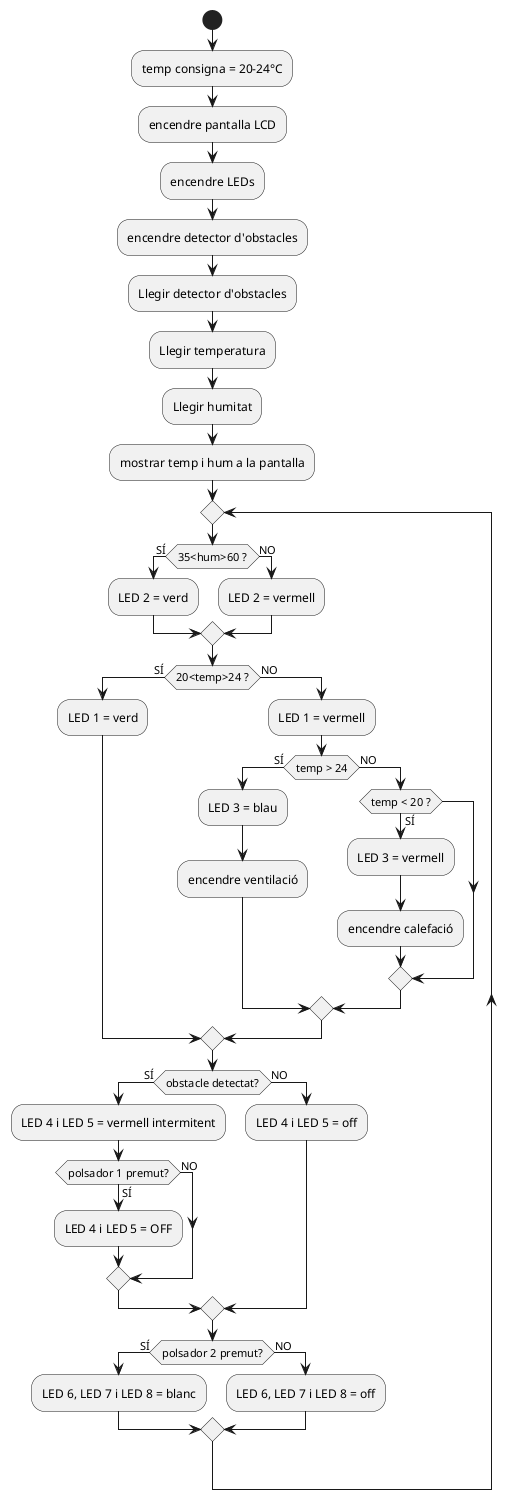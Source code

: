 @startuml
Start;
:temp consigna = 20-24°C;
:encendre pantalla LCD;
:encendre LEDs;
:encendre detector d'obstacles;
:Llegir detector d'obstacles;
:Llegir temperatura;
:Llegir humitat;
:mostrar temp i hum a la pantalla;
repeat
if (35<hum>60 ?) then (SÍ)
 ->
 :LED 2 = verd;
 else (NO)
 ->
 :LED 2 = vermell;
endif
if (20<temp>24 ?) then (SÍ)
 ->
 :LED 1 = verd;
 else (NO)
 -> 
 :LED 1 = vermell;
if (temp > 24) then (SÍ)
  ->
  :LED 3 = blau;
  :encendre ventilació;
  else (NO)
   if (temp < 20 ?) then (SÍ)
   -> 
   :LED 3 = vermell;
   :encendre calefació;
endif
endif
endif
if (obstacle detectat?) then (SÍ)
 ->
 :LED 4 i LED 5 = vermell intermitent;
 if (polsador 1 premut?) then (SÍ)
  ->
  :LED 4 i LED 5 = OFF;
  else (NO)
 endif
 else (NO)
 :LED 4 i LED 5 = off;
endif
if (polsador 2 premut?) then (SÍ)
 -> 
 :LED 6, LED 7 i LED 8 = blanc;
 else (NO)
 :LED 6, LED 7 i LED 8 = off;
endif

@enduml
